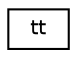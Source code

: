 digraph "Graphical Class Hierarchy"
{
 // LATEX_PDF_SIZE
  edge [fontname="Helvetica",fontsize="10",labelfontname="Helvetica",labelfontsize="10"];
  node [fontname="Helvetica",fontsize="10",shape=record];
  rankdir="LR";
  Node0 [label="tt",height=0.2,width=0.4,color="black", fillcolor="white", style="filled",URL="$interfacett.html",tooltip="Possible calling interfaces paragraph where different calling interfaces of a procedure can be listed..."];
}
